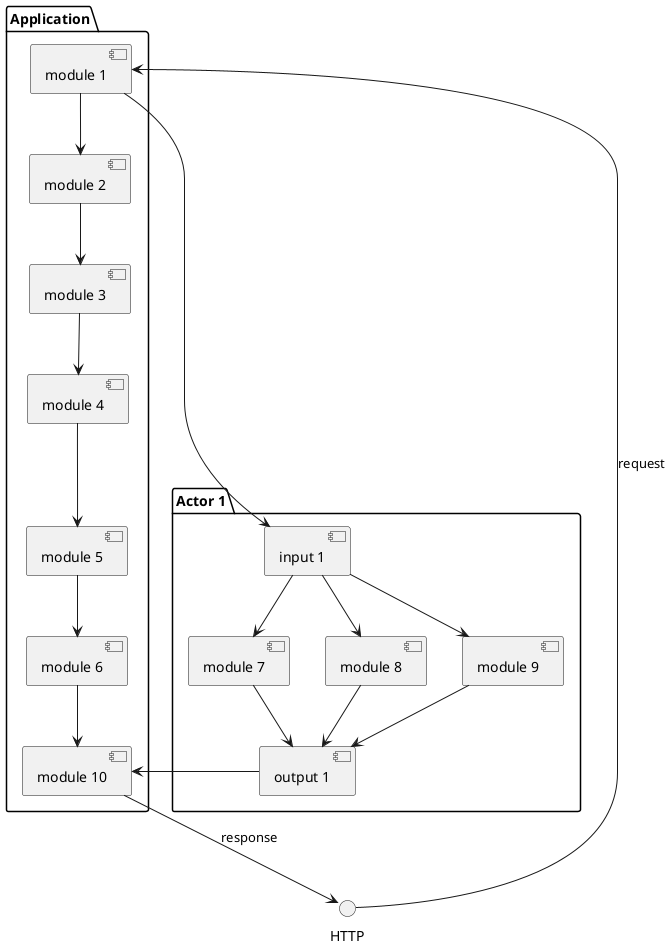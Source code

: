 @startuml

interface HTTP

package "Application" {
  [module 1] <-- HTTP: request
  [module 2]
  [module 3]
  [module 4]
  [module 5]
  [module 6]
  [module 10] --> HTTP : response

  [module 1] --> [module 2]
  [module 2] --> [module 3]
  [module 3] --> [module 4]
  [module 4] --> [module 5]
  [module 5] --> [module 6]
  [module 6] --> [module 10]
}

package "Actor 1" {
  [input 1]
  [module 7]
  [module 8]
  [module 9]
  [output 1]

  [module 1] -> [input 1]
  [input 1] --> [module 7]
  [input 1] --> [module 8]
  [input 1] --> [module 9]
  [module 7] --> [output 1]
  [module 8] --> [output 1]
  [module 9] --> [output 1]
  [output 1] -> [module 10]
}

@enduml